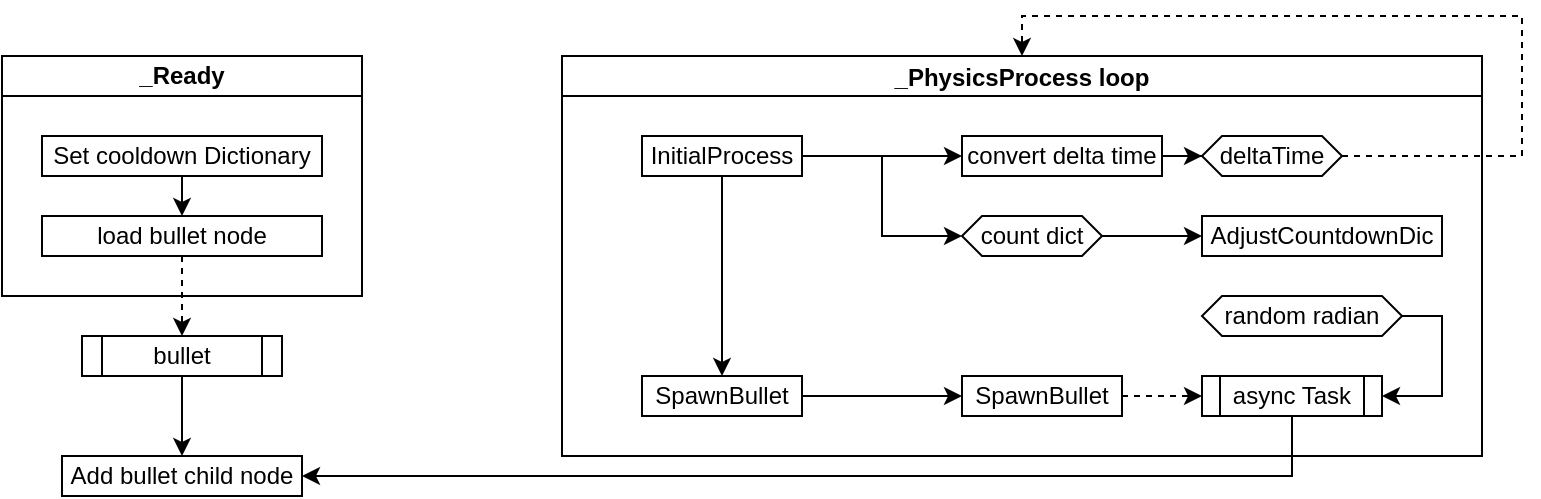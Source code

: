 <mxfile version="21.1.8" type="github">
  <diagram name="페이지-1" id="MX2zec0wGdqcC-xr5re0">
    <mxGraphModel dx="1434" dy="756" grid="1" gridSize="10" guides="1" tooltips="1" connect="1" arrows="1" fold="1" page="1" pageScale="1" pageWidth="800" pageHeight="280" math="0" shadow="0">
      <root>
        <mxCell id="0" />
        <mxCell id="1" parent="0" />
        <mxCell id="dsTlq1zA4O5ptMiCjktE-1" value="_PhysicsProcess loop" style="swimlane;startSize=20;" vertex="1" parent="1">
          <mxGeometry x="300" y="40" width="460" height="200" as="geometry" />
        </mxCell>
        <mxCell id="dsTlq1zA4O5ptMiCjktE-65" style="edgeStyle=orthogonalEdgeStyle;rounded=0;orthogonalLoop=1;jettySize=auto;html=1;entryX=0;entryY=0.5;entryDx=0;entryDy=0;" edge="1" parent="dsTlq1zA4O5ptMiCjktE-1" source="dsTlq1zA4O5ptMiCjktE-8" target="dsTlq1zA4O5ptMiCjktE-9">
          <mxGeometry relative="1" as="geometry" />
        </mxCell>
        <mxCell id="dsTlq1zA4O5ptMiCjktE-8" value="SpawnBullet" style="rounded=0;whiteSpace=wrap;html=1;" vertex="1" parent="dsTlq1zA4O5ptMiCjktE-1">
          <mxGeometry x="40" y="160" width="80" height="20" as="geometry" />
        </mxCell>
        <mxCell id="dsTlq1zA4O5ptMiCjktE-64" style="edgeStyle=orthogonalEdgeStyle;rounded=0;orthogonalLoop=1;jettySize=auto;html=1;entryX=0;entryY=0.5;entryDx=0;entryDy=0;dashed=1;" edge="1" parent="dsTlq1zA4O5ptMiCjktE-1" source="dsTlq1zA4O5ptMiCjktE-9" target="dsTlq1zA4O5ptMiCjktE-63">
          <mxGeometry relative="1" as="geometry" />
        </mxCell>
        <mxCell id="dsTlq1zA4O5ptMiCjktE-9" value="SpawnBullet" style="rounded=0;whiteSpace=wrap;html=1;" vertex="1" parent="dsTlq1zA4O5ptMiCjktE-1">
          <mxGeometry x="200" y="160" width="80" height="20" as="geometry" />
        </mxCell>
        <mxCell id="dsTlq1zA4O5ptMiCjktE-63" value="async Task" style="shape=process;whiteSpace=wrap;html=1;backgroundOutline=1;" vertex="1" parent="dsTlq1zA4O5ptMiCjktE-1">
          <mxGeometry x="320" y="160" width="90" height="20" as="geometry" />
        </mxCell>
        <mxCell id="dsTlq1zA4O5ptMiCjktE-69" style="edgeStyle=orthogonalEdgeStyle;rounded=0;orthogonalLoop=1;jettySize=auto;html=1;entryX=1;entryY=0.5;entryDx=0;entryDy=0;" edge="1" parent="dsTlq1zA4O5ptMiCjktE-1" source="dsTlq1zA4O5ptMiCjktE-50" target="dsTlq1zA4O5ptMiCjktE-63">
          <mxGeometry relative="1" as="geometry">
            <Array as="points">
              <mxPoint x="440" y="130" />
              <mxPoint x="440" y="170" />
            </Array>
          </mxGeometry>
        </mxCell>
        <mxCell id="dsTlq1zA4O5ptMiCjktE-50" value="random radian" style="shape=hexagon;perimeter=hexagonPerimeter2;whiteSpace=wrap;html=1;fixedSize=1;size=10;" vertex="1" parent="dsTlq1zA4O5ptMiCjktE-1">
          <mxGeometry x="320" y="120" width="100" height="20" as="geometry" />
        </mxCell>
        <mxCell id="dsTlq1zA4O5ptMiCjktE-36" style="edgeStyle=orthogonalEdgeStyle;rounded=0;orthogonalLoop=1;jettySize=auto;html=1;entryX=0;entryY=0.5;entryDx=0;entryDy=0;" edge="1" parent="1" source="dsTlq1zA4O5ptMiCjktE-39" target="dsTlq1zA4O5ptMiCjktE-41">
          <mxGeometry relative="1" as="geometry" />
        </mxCell>
        <mxCell id="dsTlq1zA4O5ptMiCjktE-38" style="edgeStyle=orthogonalEdgeStyle;rounded=0;orthogonalLoop=1;jettySize=auto;html=1;entryX=0.5;entryY=0;entryDx=0;entryDy=0;" edge="1" parent="1" source="dsTlq1zA4O5ptMiCjktE-39" target="dsTlq1zA4O5ptMiCjktE-8">
          <mxGeometry relative="1" as="geometry" />
        </mxCell>
        <mxCell id="dsTlq1zA4O5ptMiCjktE-62" style="edgeStyle=orthogonalEdgeStyle;rounded=0;orthogonalLoop=1;jettySize=auto;html=1;entryX=0;entryY=0.5;entryDx=0;entryDy=0;" edge="1" parent="1" source="dsTlq1zA4O5ptMiCjktE-39" target="dsTlq1zA4O5ptMiCjktE-61">
          <mxGeometry relative="1" as="geometry" />
        </mxCell>
        <mxCell id="dsTlq1zA4O5ptMiCjktE-39" value="InitialProcess" style="rounded=0;whiteSpace=wrap;html=1;" vertex="1" parent="1">
          <mxGeometry x="340" y="80" width="80" height="20" as="geometry" />
        </mxCell>
        <mxCell id="dsTlq1zA4O5ptMiCjktE-40" style="edgeStyle=orthogonalEdgeStyle;rounded=0;orthogonalLoop=1;jettySize=auto;html=1;entryX=0;entryY=0.5;entryDx=0;entryDy=0;" edge="1" parent="1" source="dsTlq1zA4O5ptMiCjktE-41" target="dsTlq1zA4O5ptMiCjktE-42">
          <mxGeometry relative="1" as="geometry" />
        </mxCell>
        <mxCell id="dsTlq1zA4O5ptMiCjktE-41" value="convert delta time" style="rounded=0;whiteSpace=wrap;html=1;" vertex="1" parent="1">
          <mxGeometry x="500" y="80" width="100" height="20" as="geometry" />
        </mxCell>
        <mxCell id="dsTlq1zA4O5ptMiCjktE-42" value="deltaTime" style="shape=hexagon;perimeter=hexagonPerimeter2;whiteSpace=wrap;html=1;fixedSize=1;size=10;" vertex="1" parent="1">
          <mxGeometry x="620" y="80" width="70" height="20" as="geometry" />
        </mxCell>
        <mxCell id="dsTlq1zA4O5ptMiCjktE-43" style="edgeStyle=orthogonalEdgeStyle;rounded=0;orthogonalLoop=1;jettySize=auto;html=1;entryX=0.5;entryY=0;entryDx=0;entryDy=0;dashed=1;exitX=1;exitY=0.5;exitDx=0;exitDy=0;" edge="1" parent="1" source="dsTlq1zA4O5ptMiCjktE-42" target="dsTlq1zA4O5ptMiCjktE-1">
          <mxGeometry relative="1" as="geometry">
            <mxPoint x="690" y="90" as="sourcePoint" />
            <mxPoint x="530" y="40" as="targetPoint" />
            <Array as="points">
              <mxPoint x="780" y="90" />
              <mxPoint x="780" y="20" />
              <mxPoint x="530" y="20" />
            </Array>
          </mxGeometry>
        </mxCell>
        <mxCell id="dsTlq1zA4O5ptMiCjktE-51" value="_Ready" style="swimlane;whiteSpace=wrap;html=1;startSize=20;" vertex="1" parent="1">
          <mxGeometry x="20" y="40" width="180" height="120" as="geometry" />
        </mxCell>
        <mxCell id="dsTlq1zA4O5ptMiCjktE-52" value="Set cooldown Dictionary" style="rounded=0;whiteSpace=wrap;html=1;" vertex="1" parent="dsTlq1zA4O5ptMiCjktE-51">
          <mxGeometry x="20" y="40" width="140" height="20" as="geometry" />
        </mxCell>
        <mxCell id="dsTlq1zA4O5ptMiCjktE-53" value="load bullet node" style="rounded=0;whiteSpace=wrap;html=1;" vertex="1" parent="dsTlq1zA4O5ptMiCjktE-51">
          <mxGeometry x="20" y="80" width="140" height="20" as="geometry" />
        </mxCell>
        <mxCell id="dsTlq1zA4O5ptMiCjktE-54" value="" style="endArrow=classic;html=1;rounded=0;exitX=0.5;exitY=1;exitDx=0;exitDy=0;entryX=0.5;entryY=0;entryDx=0;entryDy=0;" edge="1" parent="dsTlq1zA4O5ptMiCjktE-51" source="dsTlq1zA4O5ptMiCjktE-52" target="dsTlq1zA4O5ptMiCjktE-53">
          <mxGeometry width="50" height="50" relative="1" as="geometry">
            <mxPoint x="270" y="370" as="sourcePoint" />
            <mxPoint x="320" y="320" as="targetPoint" />
          </mxGeometry>
        </mxCell>
        <mxCell id="dsTlq1zA4O5ptMiCjktE-59" value="AdjustCountdownDic" style="rounded=0;whiteSpace=wrap;html=1;" vertex="1" parent="1">
          <mxGeometry x="620" y="120" width="120" height="20" as="geometry" />
        </mxCell>
        <mxCell id="dsTlq1zA4O5ptMiCjktE-60" style="edgeStyle=orthogonalEdgeStyle;rounded=0;orthogonalLoop=1;jettySize=auto;html=1;entryX=0;entryY=0.5;entryDx=0;entryDy=0;" edge="1" parent="1" source="dsTlq1zA4O5ptMiCjktE-61" target="dsTlq1zA4O5ptMiCjktE-59">
          <mxGeometry relative="1" as="geometry" />
        </mxCell>
        <mxCell id="dsTlq1zA4O5ptMiCjktE-61" value="count dict" style="shape=hexagon;perimeter=hexagonPerimeter2;whiteSpace=wrap;html=1;fixedSize=1;size=10;" vertex="1" parent="1">
          <mxGeometry x="500" y="120" width="70" height="20" as="geometry" />
        </mxCell>
        <mxCell id="dsTlq1zA4O5ptMiCjktE-71" style="edgeStyle=orthogonalEdgeStyle;rounded=0;orthogonalLoop=1;jettySize=auto;html=1;entryX=0.5;entryY=0;entryDx=0;entryDy=0;" edge="1" parent="1" source="dsTlq1zA4O5ptMiCjktE-66" target="dsTlq1zA4O5ptMiCjktE-70">
          <mxGeometry relative="1" as="geometry" />
        </mxCell>
        <mxCell id="dsTlq1zA4O5ptMiCjktE-66" value="bullet" style="shape=process;whiteSpace=wrap;html=1;backgroundOutline=1;" vertex="1" parent="1">
          <mxGeometry x="60" y="180" width="100" height="20" as="geometry" />
        </mxCell>
        <mxCell id="dsTlq1zA4O5ptMiCjktE-67" style="edgeStyle=orthogonalEdgeStyle;rounded=0;orthogonalLoop=1;jettySize=auto;html=1;entryX=0.5;entryY=0;entryDx=0;entryDy=0;dashed=1;" edge="1" parent="1" source="dsTlq1zA4O5ptMiCjktE-53" target="dsTlq1zA4O5ptMiCjktE-66">
          <mxGeometry relative="1" as="geometry" />
        </mxCell>
        <mxCell id="dsTlq1zA4O5ptMiCjktE-70" value="Add bullet child node" style="rounded=0;whiteSpace=wrap;html=1;" vertex="1" parent="1">
          <mxGeometry x="50" y="240" width="120" height="20" as="geometry" />
        </mxCell>
        <mxCell id="dsTlq1zA4O5ptMiCjktE-72" style="edgeStyle=orthogonalEdgeStyle;rounded=0;orthogonalLoop=1;jettySize=auto;html=1;entryX=1;entryY=0.5;entryDx=0;entryDy=0;" edge="1" parent="1" source="dsTlq1zA4O5ptMiCjktE-63" target="dsTlq1zA4O5ptMiCjktE-70">
          <mxGeometry relative="1" as="geometry">
            <Array as="points">
              <mxPoint x="665" y="250" />
            </Array>
          </mxGeometry>
        </mxCell>
      </root>
    </mxGraphModel>
  </diagram>
</mxfile>

